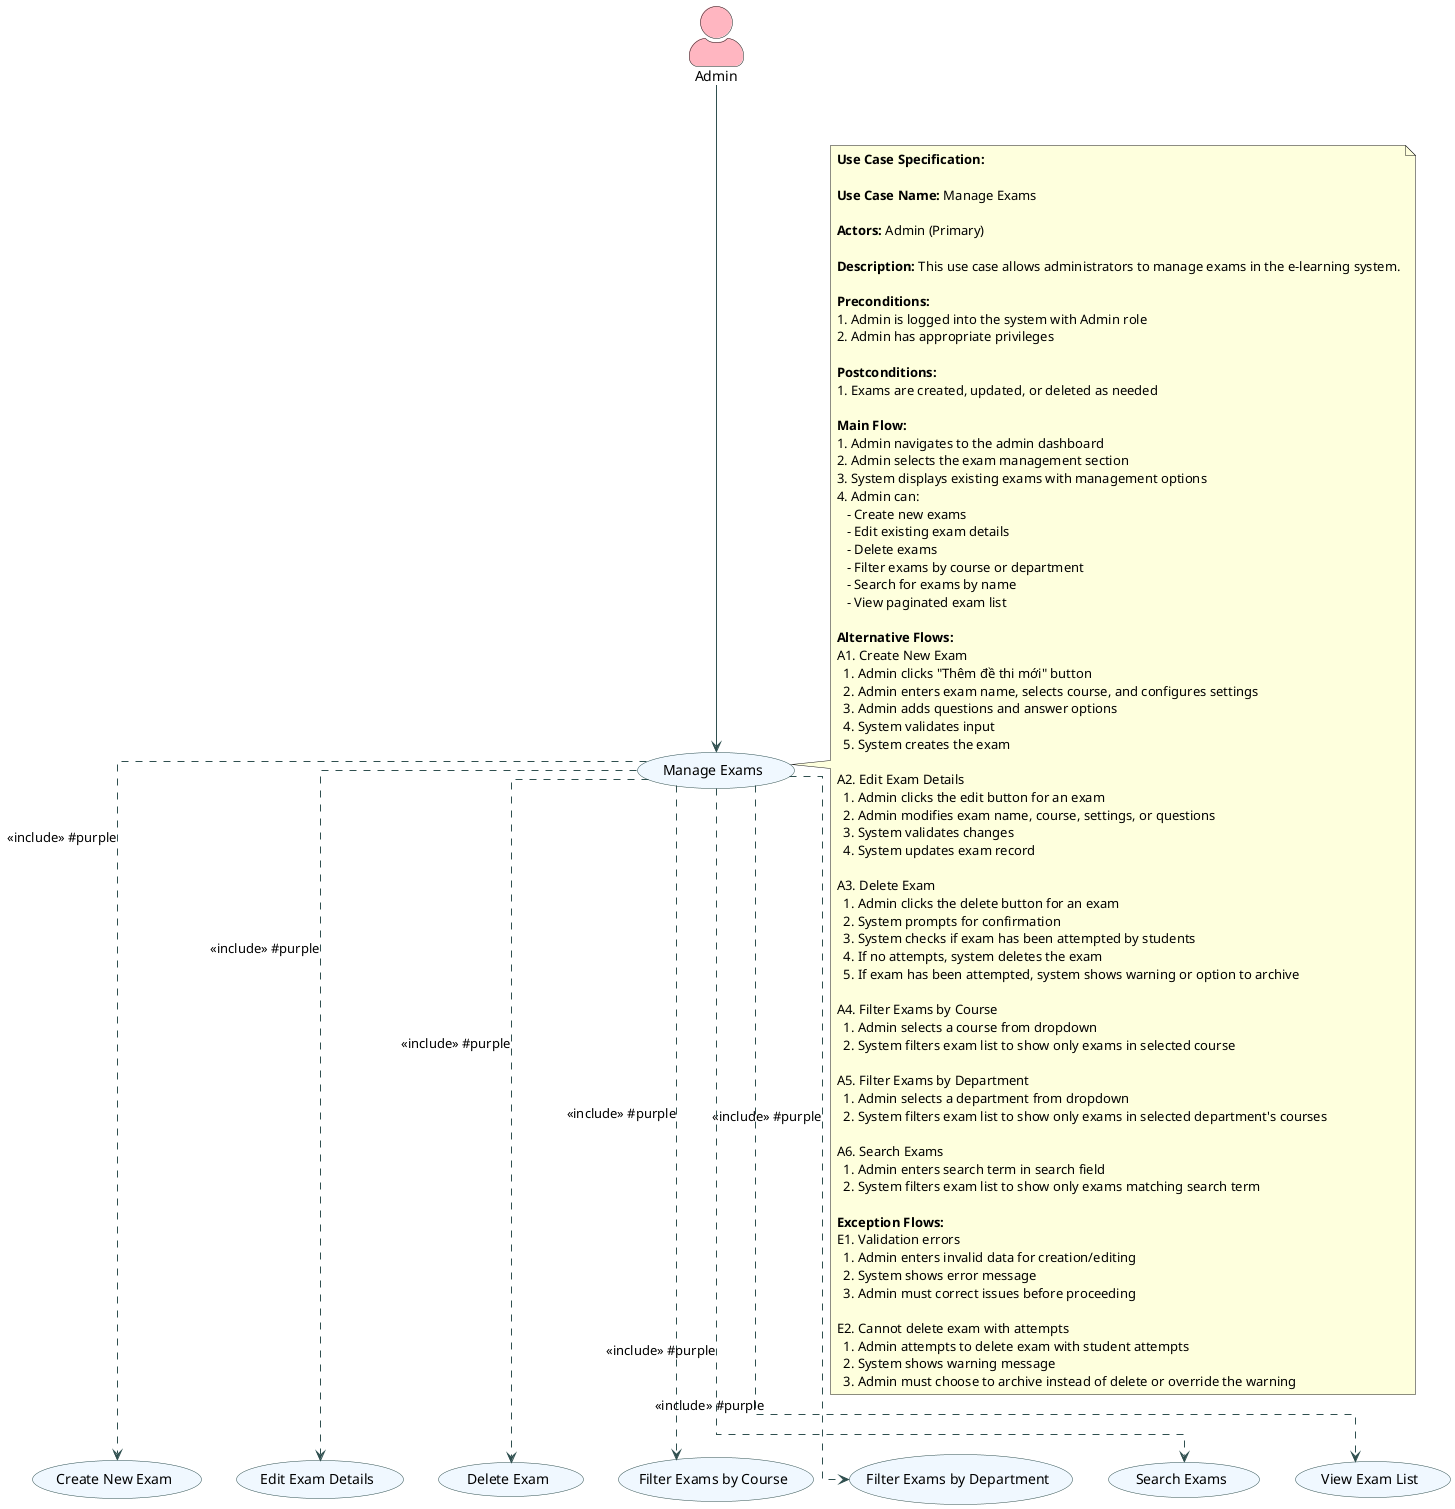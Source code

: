 @startuml
' Admin Exam Management Use Case Diagram
skinparam usecase {
  BackgroundColor #f0f8ff
  BorderColor #2f4f4f
  ArrowColor #2f4f4f
}

skinparam actorStyle awesome
skinparam linetype ortho

' Define actors
actor "Admin" as admin #lightpink

' Define use cases based on implemented functionality
usecase "Manage Exams" as manageExams
usecase "Create New Exam" as createExam
usecase "Edit Exam Details" as editExam
usecase "Delete Exam" as deleteExam
usecase "Filter Exams by Course" as filterByCourse
usecase "Filter Exams by Department" as filterByDepartment
usecase "Search Exams" as searchExams
usecase "View Exam List" as viewExams

' Relationships
admin --> manageExams
manageExams ..> createExam : <<include>> #purple
manageExams ..> editExam : <<include>> #purple
manageExams ..> deleteExam : <<include>> #purple
manageExams ..> filterByCourse : <<include>> #purple
manageExams ..> filterByDepartment : <<include>> #purple
manageExams ..> searchExams : <<include>> #purple
manageExams ..> viewExams : <<include>> #purple

' Use case specification documentation
note right of manageExams
  <b>Use Case Specification:</b>
  
  <b>Use Case Name:</b> Manage Exams
  
  <b>Actors:</b> Admin (Primary)
  
  <b>Description:</b> This use case allows administrators to manage exams in the e-learning system.
  
  <b>Preconditions:</b>
  1. Admin is logged into the system with Admin role
  2. Admin has appropriate privileges
  
  <b>Postconditions:</b>
  1. Exams are created, updated, or deleted as needed
  
  <b>Main Flow:</b>
  1. Admin navigates to the admin dashboard
  2. Admin selects the exam management section
  3. System displays existing exams with management options
  4. Admin can:
     - Create new exams
     - Edit existing exam details
     - Delete exams
     - Filter exams by course or department
     - Search for exams by name
     - View paginated exam list
  
  <b>Alternative Flows:</b>
  A1. Create New Exam
    1. Admin clicks "Thêm đề thi mới" button
    2. Admin enters exam name, selects course, and configures settings
    3. Admin adds questions and answer options
    4. System validates input
    5. System creates the exam
  
  A2. Edit Exam Details
    1. Admin clicks the edit button for an exam
    2. Admin modifies exam name, course, settings, or questions
    3. System validates changes
    4. System updates exam record
  
  A3. Delete Exam
    1. Admin clicks the delete button for an exam
    2. System prompts for confirmation
    3. System checks if exam has been attempted by students
    4. If no attempts, system deletes the exam
    5. If exam has been attempted, system shows warning or option to archive
  
  A4. Filter Exams by Course
    1. Admin selects a course from dropdown
    2. System filters exam list to show only exams in selected course
  
  A5. Filter Exams by Department
    1. Admin selects a department from dropdown
    2. System filters exam list to show only exams in selected department's courses
  
  A6. Search Exams
    1. Admin enters search term in search field
    2. System filters exam list to show only exams matching search term
  
  <b>Exception Flows:</b>
  E1. Validation errors
    1. Admin enters invalid data for creation/editing
    2. System shows error message
    3. Admin must correct issues before proceeding
  
  E2. Cannot delete exam with attempts
    1. Admin attempts to delete exam with student attempts
    2. System shows warning message
    3. Admin must choose to archive instead of delete or override the warning
end note
@enduml 